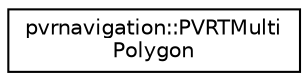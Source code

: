 digraph "Graphical Class Hierarchy"
{
  edge [fontname="Helvetica",fontsize="10",labelfontname="Helvetica",labelfontsize="10"];
  node [fontname="Helvetica",fontsize="10",shape=record];
  rankdir="LR";
  Node1 [label="pvrnavigation::PVRTMulti\lPolygon",height=0.2,width=0.4,color="black", fillcolor="white", style="filled",URL="$structpvrnavigation_1_1_p_v_r_t_multi_polygon.html"];
}
